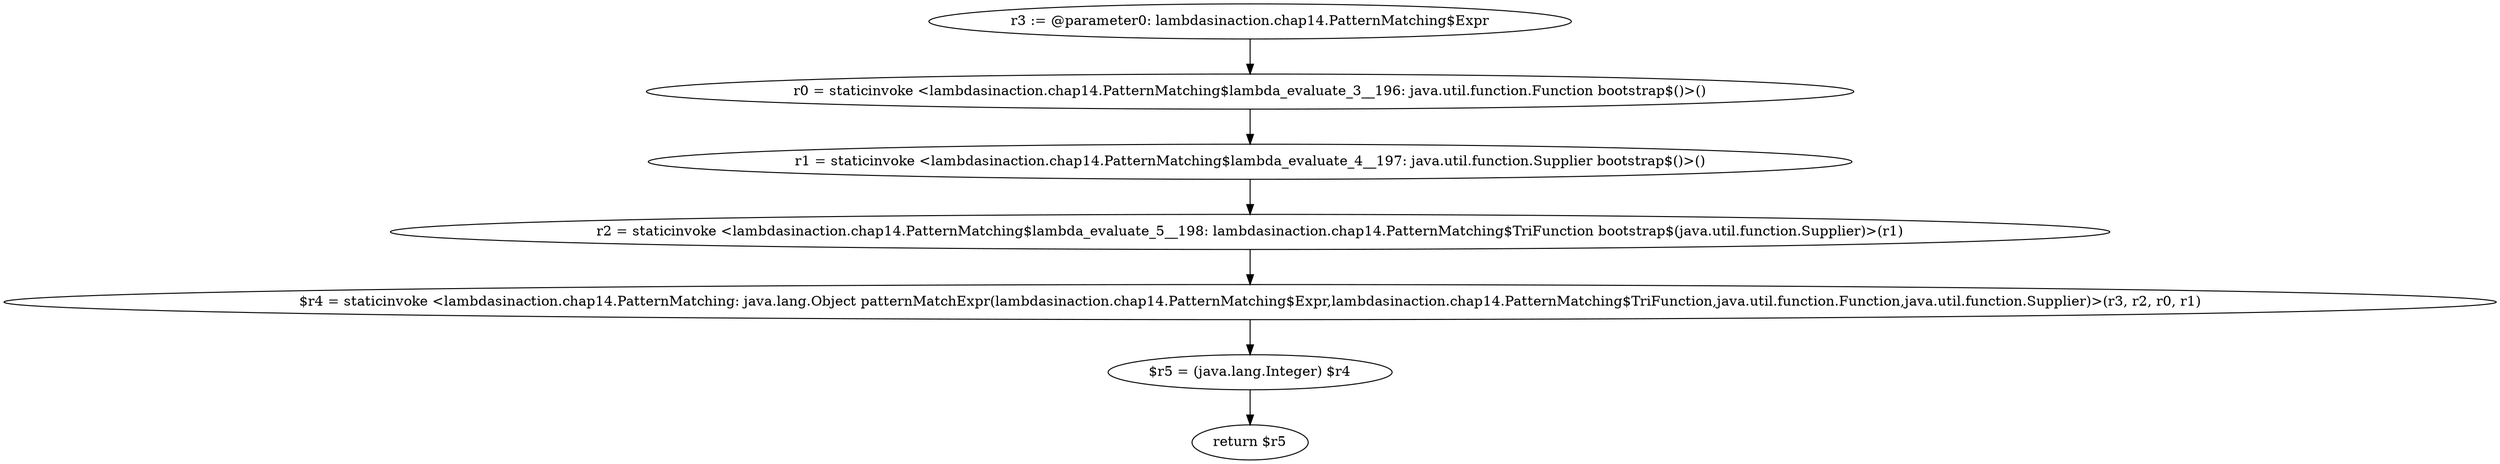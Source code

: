 digraph "unitGraph" {
    "r3 := @parameter0: lambdasinaction.chap14.PatternMatching$Expr"
    "r0 = staticinvoke <lambdasinaction.chap14.PatternMatching$lambda_evaluate_3__196: java.util.function.Function bootstrap$()>()"
    "r1 = staticinvoke <lambdasinaction.chap14.PatternMatching$lambda_evaluate_4__197: java.util.function.Supplier bootstrap$()>()"
    "r2 = staticinvoke <lambdasinaction.chap14.PatternMatching$lambda_evaluate_5__198: lambdasinaction.chap14.PatternMatching$TriFunction bootstrap$(java.util.function.Supplier)>(r1)"
    "$r4 = staticinvoke <lambdasinaction.chap14.PatternMatching: java.lang.Object patternMatchExpr(lambdasinaction.chap14.PatternMatching$Expr,lambdasinaction.chap14.PatternMatching$TriFunction,java.util.function.Function,java.util.function.Supplier)>(r3, r2, r0, r1)"
    "$r5 = (java.lang.Integer) $r4"
    "return $r5"
    "r3 := @parameter0: lambdasinaction.chap14.PatternMatching$Expr"->"r0 = staticinvoke <lambdasinaction.chap14.PatternMatching$lambda_evaluate_3__196: java.util.function.Function bootstrap$()>()";
    "r0 = staticinvoke <lambdasinaction.chap14.PatternMatching$lambda_evaluate_3__196: java.util.function.Function bootstrap$()>()"->"r1 = staticinvoke <lambdasinaction.chap14.PatternMatching$lambda_evaluate_4__197: java.util.function.Supplier bootstrap$()>()";
    "r1 = staticinvoke <lambdasinaction.chap14.PatternMatching$lambda_evaluate_4__197: java.util.function.Supplier bootstrap$()>()"->"r2 = staticinvoke <lambdasinaction.chap14.PatternMatching$lambda_evaluate_5__198: lambdasinaction.chap14.PatternMatching$TriFunction bootstrap$(java.util.function.Supplier)>(r1)";
    "r2 = staticinvoke <lambdasinaction.chap14.PatternMatching$lambda_evaluate_5__198: lambdasinaction.chap14.PatternMatching$TriFunction bootstrap$(java.util.function.Supplier)>(r1)"->"$r4 = staticinvoke <lambdasinaction.chap14.PatternMatching: java.lang.Object patternMatchExpr(lambdasinaction.chap14.PatternMatching$Expr,lambdasinaction.chap14.PatternMatching$TriFunction,java.util.function.Function,java.util.function.Supplier)>(r3, r2, r0, r1)";
    "$r4 = staticinvoke <lambdasinaction.chap14.PatternMatching: java.lang.Object patternMatchExpr(lambdasinaction.chap14.PatternMatching$Expr,lambdasinaction.chap14.PatternMatching$TriFunction,java.util.function.Function,java.util.function.Supplier)>(r3, r2, r0, r1)"->"$r5 = (java.lang.Integer) $r4";
    "$r5 = (java.lang.Integer) $r4"->"return $r5";
}
